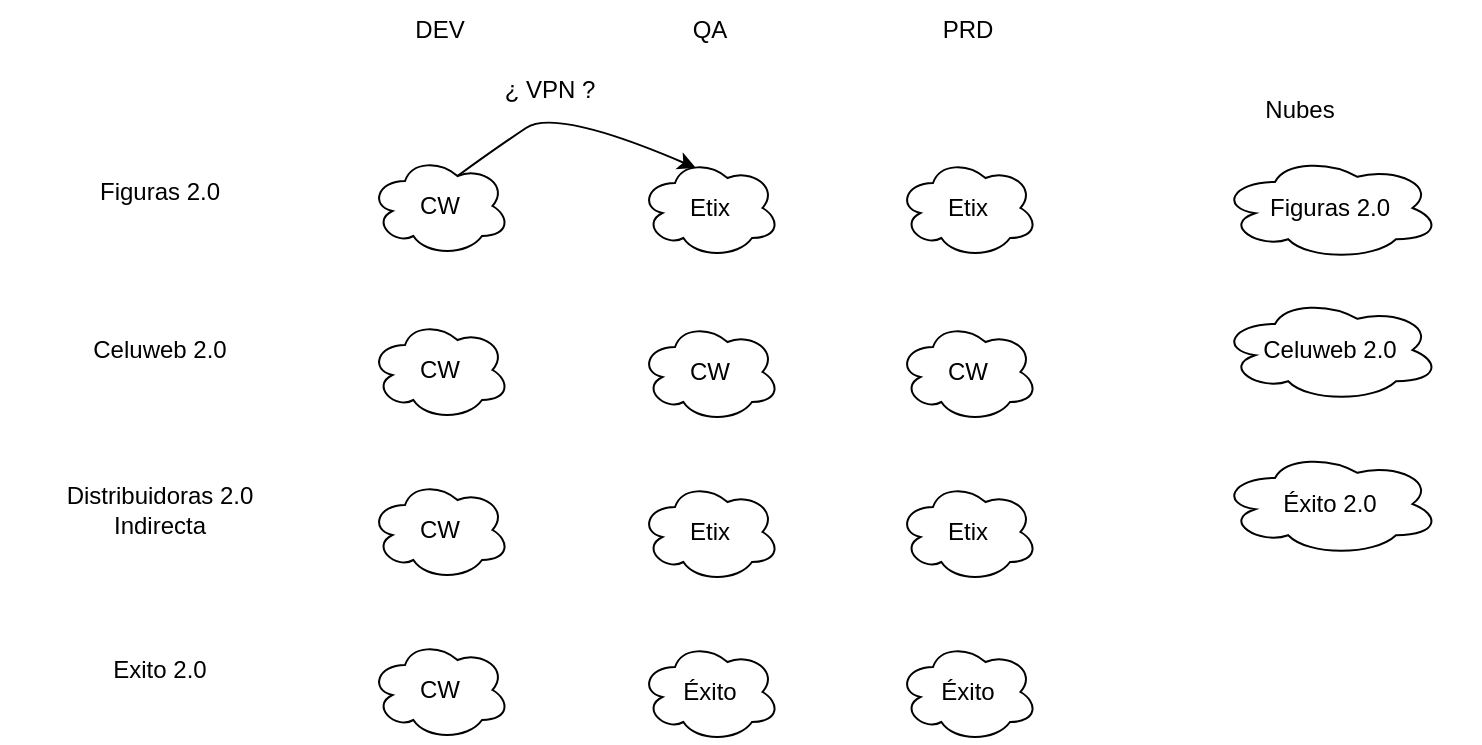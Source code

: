 <mxfile version="25.0.1">
  <diagram name="Página-1" id="Fq3I-pyvz_6_fDjY6bS0">
    <mxGraphModel dx="878" dy="1604" grid="1" gridSize="10" guides="1" tooltips="1" connect="1" arrows="1" fold="1" page="1" pageScale="1" pageWidth="827" pageHeight="1169" math="0" shadow="0">
      <root>
        <mxCell id="0" />
        <mxCell id="1" parent="0" />
        <mxCell id="Co5PEikBGrutGQZ7JI9l-1" value="Figuras 2.0" style="text;html=1;strokeColor=none;fillColor=none;align=center;verticalAlign=middle;whiteSpace=wrap;rounded=0;" parent="1" vertex="1">
          <mxGeometry x="80" y="41" width="160" height="30" as="geometry" />
        </mxCell>
        <mxCell id="Co5PEikBGrutGQZ7JI9l-2" value="Celuweb 2.0" style="text;html=1;strokeColor=none;fillColor=none;align=center;verticalAlign=middle;whiteSpace=wrap;rounded=0;" parent="1" vertex="1">
          <mxGeometry x="80" y="120" width="160" height="30" as="geometry" />
        </mxCell>
        <mxCell id="Co5PEikBGrutGQZ7JI9l-3" value="Distribuidoras 2.0&lt;br&gt;Indirecta" style="text;html=1;strokeColor=none;fillColor=none;align=center;verticalAlign=middle;whiteSpace=wrap;rounded=0;" parent="1" vertex="1">
          <mxGeometry x="80" y="200" width="160" height="30" as="geometry" />
        </mxCell>
        <mxCell id="Co5PEikBGrutGQZ7JI9l-4" value="Exito 2.0" style="text;html=1;strokeColor=none;fillColor=none;align=center;verticalAlign=middle;whiteSpace=wrap;rounded=0;" parent="1" vertex="1">
          <mxGeometry x="80" y="280" width="160" height="30" as="geometry" />
        </mxCell>
        <mxCell id="Co5PEikBGrutGQZ7JI9l-5" value="CW" style="ellipse;shape=cloud;whiteSpace=wrap;html=1;" parent="1" vertex="1">
          <mxGeometry x="265" y="38" width="70" height="50" as="geometry" />
        </mxCell>
        <mxCell id="Co5PEikBGrutGQZ7JI9l-6" value="DEV" style="text;html=1;strokeColor=none;fillColor=none;align=center;verticalAlign=middle;whiteSpace=wrap;rounded=0;" parent="1" vertex="1">
          <mxGeometry x="265" y="-40" width="70" height="30" as="geometry" />
        </mxCell>
        <mxCell id="Co5PEikBGrutGQZ7JI9l-7" value="QA" style="text;html=1;strokeColor=none;fillColor=none;align=center;verticalAlign=middle;whiteSpace=wrap;rounded=0;" parent="1" vertex="1">
          <mxGeometry x="400" y="-40" width="70" height="30" as="geometry" />
        </mxCell>
        <mxCell id="Co5PEikBGrutGQZ7JI9l-8" value="PRD" style="text;html=1;strokeColor=none;fillColor=none;align=center;verticalAlign=middle;whiteSpace=wrap;rounded=0;" parent="1" vertex="1">
          <mxGeometry x="529" y="-40" width="70" height="30" as="geometry" />
        </mxCell>
        <mxCell id="Co5PEikBGrutGQZ7JI9l-10" value="Etix" style="ellipse;shape=cloud;whiteSpace=wrap;html=1;" parent="1" vertex="1">
          <mxGeometry x="400" y="39" width="70" height="50" as="geometry" />
        </mxCell>
        <mxCell id="Co5PEikBGrutGQZ7JI9l-11" value="Etix" style="ellipse;shape=cloud;whiteSpace=wrap;html=1;" parent="1" vertex="1">
          <mxGeometry x="529" y="39" width="70" height="50" as="geometry" />
        </mxCell>
        <mxCell id="Co5PEikBGrutGQZ7JI9l-13" value="CW" style="ellipse;shape=cloud;whiteSpace=wrap;html=1;" parent="1" vertex="1">
          <mxGeometry x="265" y="120" width="70" height="50" as="geometry" />
        </mxCell>
        <mxCell id="Co5PEikBGrutGQZ7JI9l-14" value="CW" style="ellipse;shape=cloud;whiteSpace=wrap;html=1;" parent="1" vertex="1">
          <mxGeometry x="400" y="121" width="70" height="50" as="geometry" />
        </mxCell>
        <mxCell id="Co5PEikBGrutGQZ7JI9l-15" value="CW" style="ellipse;shape=cloud;whiteSpace=wrap;html=1;" parent="1" vertex="1">
          <mxGeometry x="529" y="121" width="70" height="50" as="geometry" />
        </mxCell>
        <mxCell id="Co5PEikBGrutGQZ7JI9l-19" value="CW" style="ellipse;shape=cloud;whiteSpace=wrap;html=1;" parent="1" vertex="1">
          <mxGeometry x="265" y="200" width="70" height="50" as="geometry" />
        </mxCell>
        <mxCell id="Co5PEikBGrutGQZ7JI9l-20" value="Etix" style="ellipse;shape=cloud;whiteSpace=wrap;html=1;" parent="1" vertex="1">
          <mxGeometry x="400" y="201" width="70" height="50" as="geometry" />
        </mxCell>
        <mxCell id="Co5PEikBGrutGQZ7JI9l-21" value="Etix" style="ellipse;shape=cloud;whiteSpace=wrap;html=1;" parent="1" vertex="1">
          <mxGeometry x="529" y="201" width="70" height="50" as="geometry" />
        </mxCell>
        <mxCell id="Co5PEikBGrutGQZ7JI9l-22" value="CW" style="ellipse;shape=cloud;whiteSpace=wrap;html=1;" parent="1" vertex="1">
          <mxGeometry x="265" y="280" width="70" height="50" as="geometry" />
        </mxCell>
        <mxCell id="Co5PEikBGrutGQZ7JI9l-23" value="Éxito" style="ellipse;shape=cloud;whiteSpace=wrap;html=1;" parent="1" vertex="1">
          <mxGeometry x="400" y="281" width="70" height="50" as="geometry" />
        </mxCell>
        <mxCell id="Co5PEikBGrutGQZ7JI9l-24" value="Éxito" style="ellipse;shape=cloud;whiteSpace=wrap;html=1;" parent="1" vertex="1">
          <mxGeometry x="529" y="281" width="70" height="50" as="geometry" />
        </mxCell>
        <mxCell id="Co5PEikBGrutGQZ7JI9l-25" value="" style="curved=1;endArrow=classic;html=1;rounded=0;entryX=0.4;entryY=0.1;entryDx=0;entryDy=0;entryPerimeter=0;exitX=0.625;exitY=0.2;exitDx=0;exitDy=0;exitPerimeter=0;" parent="1" source="Co5PEikBGrutGQZ7JI9l-5" target="Co5PEikBGrutGQZ7JI9l-10" edge="1">
          <mxGeometry width="50" height="50" relative="1" as="geometry">
            <mxPoint x="358" y="64" as="sourcePoint" />
            <mxPoint x="408" y="14" as="targetPoint" />
            <Array as="points">
              <mxPoint x="328" y="34" />
              <mxPoint x="358" y="14" />
            </Array>
          </mxGeometry>
        </mxCell>
        <mxCell id="Co5PEikBGrutGQZ7JI9l-26" value="¿ VPN ?" style="text;html=1;strokeColor=none;fillColor=none;align=center;verticalAlign=middle;whiteSpace=wrap;rounded=0;" parent="1" vertex="1">
          <mxGeometry x="320" y="-10" width="70" height="30" as="geometry" />
        </mxCell>
        <mxCell id="Co5PEikBGrutGQZ7JI9l-27" value="Nubes" style="text;html=1;strokeColor=none;fillColor=none;align=center;verticalAlign=middle;whiteSpace=wrap;rounded=0;" parent="1" vertex="1">
          <mxGeometry x="640" width="180" height="30" as="geometry" />
        </mxCell>
        <mxCell id="Co5PEikBGrutGQZ7JI9l-28" value="Figuras 2.0" style="ellipse;shape=cloud;whiteSpace=wrap;html=1;" parent="1" vertex="1">
          <mxGeometry x="690" y="38" width="110" height="52" as="geometry" />
        </mxCell>
        <mxCell id="Co5PEikBGrutGQZ7JI9l-29" value="Celuweb 2.0" style="ellipse;shape=cloud;whiteSpace=wrap;html=1;" parent="1" vertex="1">
          <mxGeometry x="690" y="109" width="110" height="52" as="geometry" />
        </mxCell>
        <mxCell id="Co5PEikBGrutGQZ7JI9l-30" value="Éxito 2.0" style="ellipse;shape=cloud;whiteSpace=wrap;html=1;" parent="1" vertex="1">
          <mxGeometry x="690" y="186" width="110" height="52" as="geometry" />
        </mxCell>
      </root>
    </mxGraphModel>
  </diagram>
</mxfile>

